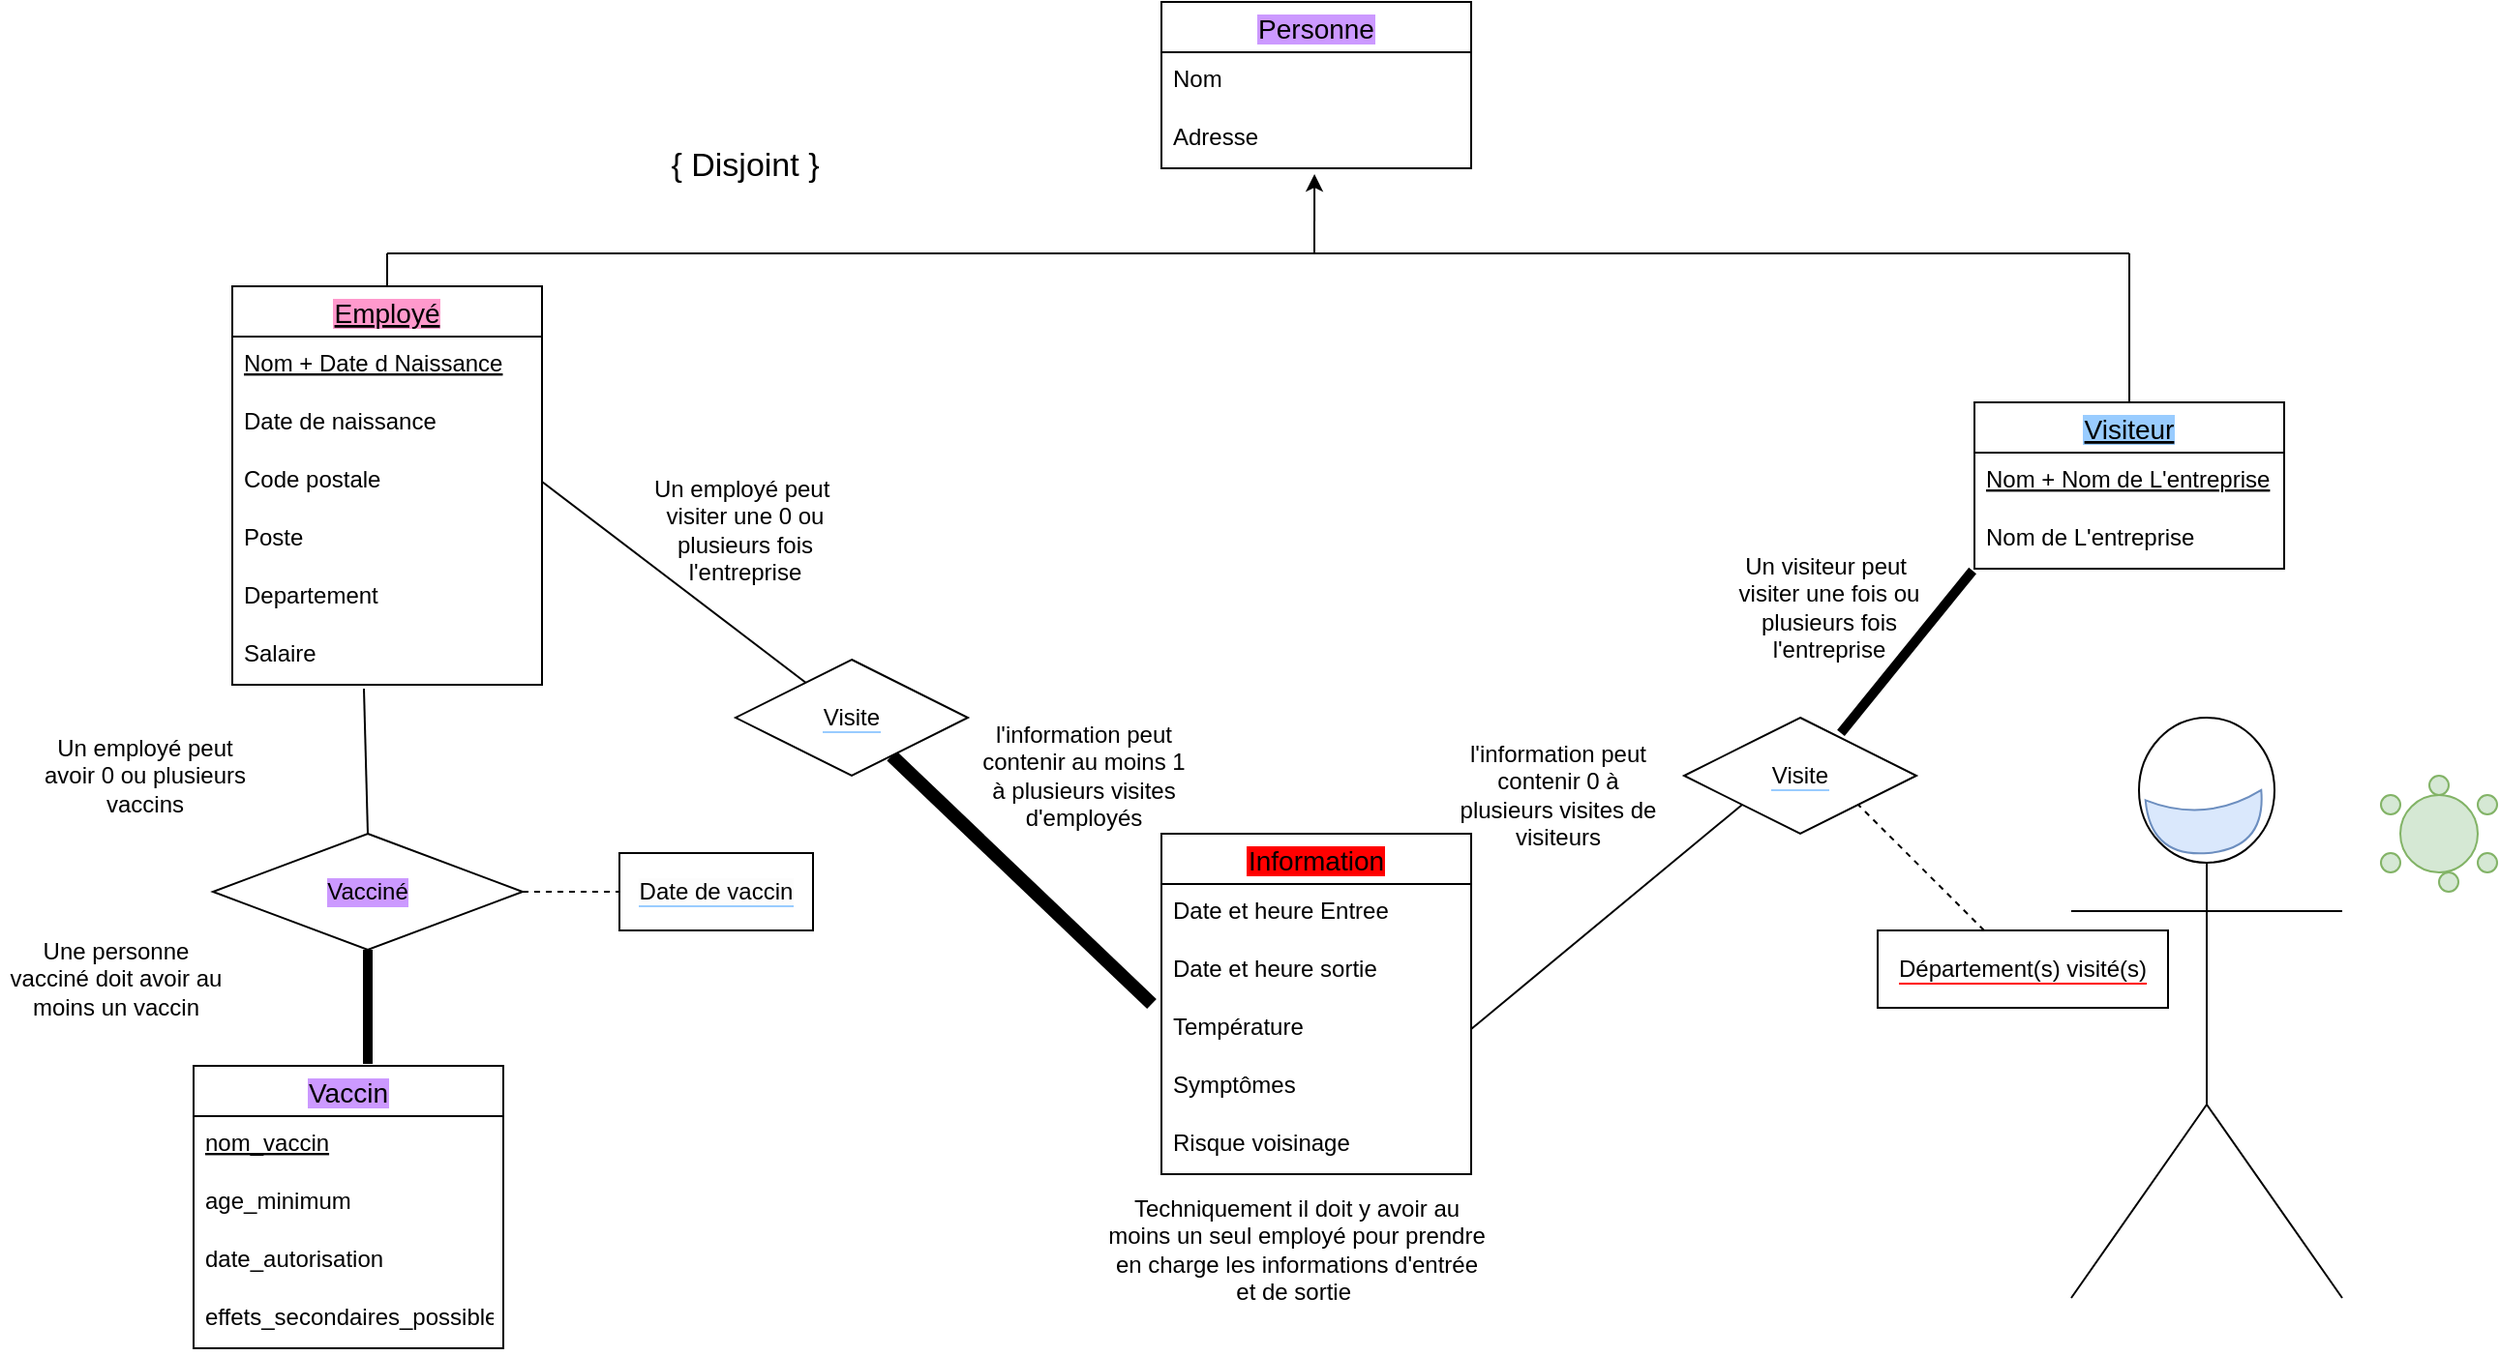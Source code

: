 <mxfile version="14.7.6" type="device"><diagram id="WvNxjCY41KA-6KK9Ivn4" name="Page-1"><mxGraphModel dx="2272" dy="794" grid="1" gridSize="10" guides="1" tooltips="1" connect="1" arrows="1" fold="1" page="1" pageScale="1" pageWidth="850" pageHeight="1100" math="0" shadow="0"><root><mxCell id="0"/><mxCell id="1" parent="0"/><mxCell id="KnEByuKEkVZOlaUtioZc-16" value="" style="endArrow=classic;html=1;entryX=0.494;entryY=1.1;entryDx=0;entryDy=0;entryPerimeter=0;" edge="1" parent="1" target="KnEByuKEkVZOlaUtioZc-78"><mxGeometry width="50" height="50" relative="1" as="geometry"><mxPoint x="489" y="160" as="sourcePoint"/><mxPoint x="425" y="140" as="targetPoint"/></mxGeometry></mxCell><mxCell id="KnEByuKEkVZOlaUtioZc-17" value="" style="endArrow=none;html=1;" edge="1" parent="1"><mxGeometry width="50" height="50" relative="1" as="geometry"><mxPoint x="10" y="160" as="sourcePoint"/><mxPoint x="910" y="160" as="targetPoint"/></mxGeometry></mxCell><mxCell id="KnEByuKEkVZOlaUtioZc-18" value="" style="endArrow=none;html=1;exitX=0.5;exitY=0;exitDx=0;exitDy=0;" edge="1" parent="1" source="KnEByuKEkVZOlaUtioZc-52"><mxGeometry width="50" height="50" relative="1" as="geometry"><mxPoint x="200" y="190" as="sourcePoint"/><mxPoint x="10" y="160" as="targetPoint"/></mxGeometry></mxCell><mxCell id="KnEByuKEkVZOlaUtioZc-20" value="" style="endArrow=none;html=1;exitX=0.5;exitY=0;exitDx=0;exitDy=0;" edge="1" parent="1" source="KnEByuKEkVZOlaUtioZc-80"><mxGeometry width="50" height="50" relative="1" as="geometry"><mxPoint x="640" y="190" as="sourcePoint"/><mxPoint x="910" y="160" as="targetPoint"/></mxGeometry></mxCell><mxCell id="KnEByuKEkVZOlaUtioZc-25" value="Vacciné" style="shape=rhombus;perimeter=rhombusPerimeter;whiteSpace=wrap;html=1;align=center;labelBackgroundColor=#CC99FF;" vertex="1" parent="1"><mxGeometry x="-80" y="460" width="160" height="60" as="geometry"/></mxCell><mxCell id="KnEByuKEkVZOlaUtioZc-29" value="" style="endArrow=none;html=1;strokeWidth=5;entryX=0.5;entryY=1;entryDx=0;entryDy=0;" edge="1" parent="1" target="KnEByuKEkVZOlaUtioZc-25"><mxGeometry width="50" height="50" relative="1" as="geometry"><mxPoint y="579" as="sourcePoint"/><mxPoint x="199.5" y="520" as="targetPoint"/></mxGeometry></mxCell><mxCell id="KnEByuKEkVZOlaUtioZc-36" value="&lt;font style=&quot;font-size: 17px&quot;&gt;{ Disjoint }&lt;/font&gt;" style="text;html=1;strokeColor=none;fillColor=none;align=center;verticalAlign=middle;whiteSpace=wrap;rounded=0;labelBackgroundColor=none;" vertex="1" parent="1"><mxGeometry x="130" y="90" width="130" height="50" as="geometry"/></mxCell><mxCell id="KnEByuKEkVZOlaUtioZc-37" value="Une personne vacciné doit avoir au moins un vaccin" style="text;html=1;strokeColor=none;fillColor=none;align=center;verticalAlign=middle;whiteSpace=wrap;rounded=0;labelBackgroundColor=none;" vertex="1" parent="1"><mxGeometry x="-190" y="510" width="120" height="50" as="geometry"/></mxCell><mxCell id="KnEByuKEkVZOlaUtioZc-38" value="Un employé peut avoir 0 ou plusieurs vaccins" style="text;html=1;strokeColor=none;fillColor=none;align=center;verticalAlign=middle;whiteSpace=wrap;rounded=0;labelBackgroundColor=none;" vertex="1" parent="1"><mxGeometry x="-170" y="410" width="110" height="40" as="geometry"/></mxCell><mxCell id="KnEByuKEkVZOlaUtioZc-52" value="Employé" style="swimlane;fontStyle=4;childLayout=stackLayout;horizontal=1;startSize=26;horizontalStack=0;resizeParent=1;resizeParentMax=0;resizeLast=0;collapsible=1;marginBottom=0;align=center;fontSize=14;labelBackgroundColor=#FF99CC;" vertex="1" parent="1"><mxGeometry x="-70" y="177" width="160" height="206" as="geometry"/></mxCell><mxCell id="KnEByuKEkVZOlaUtioZc-53" value="Nom + Date d Naissance" style="text;strokeColor=none;fillColor=none;spacingLeft=4;spacingRight=4;overflow=hidden;rotatable=0;points=[[0,0.5],[1,0.5]];portConstraint=eastwest;fontSize=12;fontStyle=4" vertex="1" parent="KnEByuKEkVZOlaUtioZc-52"><mxGeometry y="26" width="160" height="30" as="geometry"/></mxCell><mxCell id="KnEByuKEkVZOlaUtioZc-54" value="Date de naissance" style="text;strokeColor=none;fillColor=none;spacingLeft=4;spacingRight=4;overflow=hidden;rotatable=0;points=[[0,0.5],[1,0.5]];portConstraint=eastwest;fontSize=12;" vertex="1" parent="KnEByuKEkVZOlaUtioZc-52"><mxGeometry y="56" width="160" height="30" as="geometry"/></mxCell><mxCell id="KnEByuKEkVZOlaUtioZc-55" value="Code postale" style="text;strokeColor=none;fillColor=none;spacingLeft=4;spacingRight=4;overflow=hidden;rotatable=0;points=[[0,0.5],[1,0.5]];portConstraint=eastwest;fontSize=12;" vertex="1" parent="KnEByuKEkVZOlaUtioZc-52"><mxGeometry y="86" width="160" height="30" as="geometry"/></mxCell><mxCell id="KnEByuKEkVZOlaUtioZc-56" value="Poste" style="text;strokeColor=none;fillColor=none;spacingLeft=4;spacingRight=4;overflow=hidden;rotatable=0;points=[[0,0.5],[1,0.5]];portConstraint=eastwest;fontSize=12;" vertex="1" parent="KnEByuKEkVZOlaUtioZc-52"><mxGeometry y="116" width="160" height="30" as="geometry"/></mxCell><mxCell id="KnEByuKEkVZOlaUtioZc-57" value="Departement" style="text;strokeColor=none;fillColor=none;spacingLeft=4;spacingRight=4;overflow=hidden;rotatable=0;points=[[0,0.5],[1,0.5]];portConstraint=eastwest;fontSize=12;" vertex="1" parent="KnEByuKEkVZOlaUtioZc-52"><mxGeometry y="146" width="160" height="30" as="geometry"/></mxCell><mxCell id="KnEByuKEkVZOlaUtioZc-58" value="Salaire" style="text;strokeColor=none;fillColor=none;spacingLeft=4;spacingRight=4;overflow=hidden;rotatable=0;points=[[0,0.5],[1,0.5]];portConstraint=eastwest;fontSize=12;" vertex="1" parent="KnEByuKEkVZOlaUtioZc-52"><mxGeometry y="176" width="160" height="30" as="geometry"/></mxCell><mxCell id="KnEByuKEkVZOlaUtioZc-76" value="Personne" style="swimlane;fontStyle=0;childLayout=stackLayout;horizontal=1;startSize=26;horizontalStack=0;resizeParent=1;resizeParentMax=0;resizeLast=0;collapsible=1;marginBottom=0;align=center;fontSize=14;labelBackgroundColor=#CC99FF;" vertex="1" parent="1"><mxGeometry x="410" y="30" width="160" height="86" as="geometry"/></mxCell><mxCell id="KnEByuKEkVZOlaUtioZc-77" value="Nom" style="text;strokeColor=none;fillColor=none;spacingLeft=4;spacingRight=4;overflow=hidden;rotatable=0;points=[[0,0.5],[1,0.5]];portConstraint=eastwest;fontSize=12;" vertex="1" parent="KnEByuKEkVZOlaUtioZc-76"><mxGeometry y="26" width="160" height="30" as="geometry"/></mxCell><mxCell id="KnEByuKEkVZOlaUtioZc-78" value="Adresse" style="text;strokeColor=none;fillColor=none;spacingLeft=4;spacingRight=4;overflow=hidden;rotatable=0;points=[[0,0.5],[1,0.5]];portConstraint=eastwest;fontSize=12;" vertex="1" parent="KnEByuKEkVZOlaUtioZc-76"><mxGeometry y="56" width="160" height="30" as="geometry"/></mxCell><mxCell id="KnEByuKEkVZOlaUtioZc-80" value="Visiteur" style="swimlane;fontStyle=4;childLayout=stackLayout;horizontal=1;startSize=26;horizontalStack=0;resizeParent=1;resizeParentMax=0;resizeLast=0;collapsible=1;marginBottom=0;align=center;fontSize=14;labelBackgroundColor=#99CCFF;" vertex="1" parent="1"><mxGeometry x="830" y="237" width="160" height="86" as="geometry"/></mxCell><mxCell id="KnEByuKEkVZOlaUtioZc-81" value="Nom + Nom de L'entreprise" style="text;strokeColor=none;fillColor=none;spacingLeft=4;spacingRight=4;overflow=hidden;rotatable=0;points=[[0,0.5],[1,0.5]];portConstraint=eastwest;fontSize=12;fontStyle=4" vertex="1" parent="KnEByuKEkVZOlaUtioZc-80"><mxGeometry y="26" width="160" height="30" as="geometry"/></mxCell><mxCell id="KnEByuKEkVZOlaUtioZc-93" value="Nom de L'entreprise" style="text;strokeColor=none;fillColor=none;spacingLeft=4;spacingRight=4;overflow=hidden;rotatable=0;points=[[0,0.5],[1,0.5]];portConstraint=eastwest;fontSize=12;" vertex="1" parent="KnEByuKEkVZOlaUtioZc-80"><mxGeometry y="56" width="160" height="30" as="geometry"/></mxCell><mxCell id="KnEByuKEkVZOlaUtioZc-84" value="Vaccin" style="swimlane;fontStyle=0;childLayout=stackLayout;horizontal=1;startSize=26;horizontalStack=0;resizeParent=1;resizeParentMax=0;resizeLast=0;collapsible=1;marginBottom=0;align=center;fontSize=14;labelBackgroundColor=#CC99FF;" vertex="1" parent="1"><mxGeometry x="-90" y="580" width="160" height="146" as="geometry"/></mxCell><mxCell id="KnEByuKEkVZOlaUtioZc-85" value="nom_vaccin" style="text;strokeColor=none;fillColor=none;spacingLeft=4;spacingRight=4;overflow=hidden;rotatable=0;points=[[0,0.5],[1,0.5]];portConstraint=eastwest;fontSize=12;fontStyle=4" vertex="1" parent="KnEByuKEkVZOlaUtioZc-84"><mxGeometry y="26" width="160" height="30" as="geometry"/></mxCell><mxCell id="KnEByuKEkVZOlaUtioZc-86" value="age_minimum" style="text;strokeColor=none;fillColor=none;spacingLeft=4;spacingRight=4;overflow=hidden;rotatable=0;points=[[0,0.5],[1,0.5]];portConstraint=eastwest;fontSize=12;" vertex="1" parent="KnEByuKEkVZOlaUtioZc-84"><mxGeometry y="56" width="160" height="30" as="geometry"/></mxCell><mxCell id="KnEByuKEkVZOlaUtioZc-87" value="date_autorisation" style="text;strokeColor=none;fillColor=none;spacingLeft=4;spacingRight=4;overflow=hidden;rotatable=0;points=[[0,0.5],[1,0.5]];portConstraint=eastwest;fontSize=12;" vertex="1" parent="KnEByuKEkVZOlaUtioZc-84"><mxGeometry y="86" width="160" height="30" as="geometry"/></mxCell><mxCell id="KnEByuKEkVZOlaUtioZc-88" value="effets_secondaires_possibles" style="text;strokeColor=none;fillColor=none;spacingLeft=4;spacingRight=4;overflow=hidden;rotatable=0;points=[[0,0.5],[1,0.5]];portConstraint=eastwest;fontSize=12;" vertex="1" parent="KnEByuKEkVZOlaUtioZc-84"><mxGeometry y="116" width="160" height="30" as="geometry"/></mxCell><mxCell id="KnEByuKEkVZOlaUtioZc-91" value="&lt;span style=&quot;background-color: rgb(252 , 252 , 252)&quot;&gt;Date de vaccin&lt;/span&gt;" style="whiteSpace=wrap;html=1;align=center;labelBackgroundColor=#99CCFF;" vertex="1" parent="1"><mxGeometry x="130" y="470" width="100" height="40" as="geometry"/></mxCell><mxCell id="KnEByuKEkVZOlaUtioZc-94" value="Information" style="swimlane;fontStyle=0;childLayout=stackLayout;horizontal=1;startSize=26;horizontalStack=0;resizeParent=1;resizeParentMax=0;resizeLast=0;collapsible=1;marginBottom=0;align=center;fontSize=14;labelBackgroundColor=#FF0000;" vertex="1" parent="1"><mxGeometry x="410" y="460" width="160" height="176" as="geometry"/></mxCell><mxCell id="KnEByuKEkVZOlaUtioZc-95" value="Date et heure Entree" style="text;strokeColor=none;fillColor=none;spacingLeft=4;spacingRight=4;overflow=hidden;rotatable=0;points=[[0,0.5],[1,0.5]];portConstraint=eastwest;fontSize=12;" vertex="1" parent="KnEByuKEkVZOlaUtioZc-94"><mxGeometry y="26" width="160" height="30" as="geometry"/></mxCell><mxCell id="KnEByuKEkVZOlaUtioZc-96" value="Date et heure sortie" style="text;strokeColor=none;fillColor=none;spacingLeft=4;spacingRight=4;overflow=hidden;rotatable=0;points=[[0,0.5],[1,0.5]];portConstraint=eastwest;fontSize=12;" vertex="1" parent="KnEByuKEkVZOlaUtioZc-94"><mxGeometry y="56" width="160" height="30" as="geometry"/></mxCell><mxCell id="KnEByuKEkVZOlaUtioZc-113" value="" style="endArrow=none;html=1;endSize=7;strokeWidth=7;" edge="1" parent="KnEByuKEkVZOlaUtioZc-94" target="KnEByuKEkVZOlaUtioZc-103"><mxGeometry width="50" height="50" relative="1" as="geometry"><mxPoint x="-5" y="88" as="sourcePoint"/><mxPoint x="45" y="46" as="targetPoint"/></mxGeometry></mxCell><mxCell id="KnEByuKEkVZOlaUtioZc-97" value="Température" style="text;strokeColor=none;fillColor=none;spacingLeft=4;spacingRight=4;overflow=hidden;rotatable=0;points=[[0,0.5],[1,0.5]];portConstraint=eastwest;fontSize=12;" vertex="1" parent="KnEByuKEkVZOlaUtioZc-94"><mxGeometry y="86" width="160" height="30" as="geometry"/></mxCell><mxCell id="KnEByuKEkVZOlaUtioZc-98" value="Symptômes" style="text;strokeColor=none;fillColor=none;spacingLeft=4;spacingRight=4;overflow=hidden;rotatable=0;points=[[0,0.5],[1,0.5]];portConstraint=eastwest;fontSize=12;" vertex="1" parent="KnEByuKEkVZOlaUtioZc-94"><mxGeometry y="116" width="160" height="30" as="geometry"/></mxCell><mxCell id="KnEByuKEkVZOlaUtioZc-99" value="Risque voisinage" style="text;strokeColor=none;fillColor=none;spacingLeft=4;spacingRight=4;overflow=hidden;rotatable=0;points=[[0,0.5],[1,0.5]];portConstraint=eastwest;fontSize=12;" vertex="1" parent="KnEByuKEkVZOlaUtioZc-94"><mxGeometry y="146" width="160" height="30" as="geometry"/></mxCell><mxCell id="KnEByuKEkVZOlaUtioZc-101" value="&lt;span style=&quot;background-color: rgb(255 , 255 , 255)&quot;&gt;Visite&lt;/span&gt;" style="shape=rhombus;perimeter=rhombusPerimeter;whiteSpace=wrap;html=1;align=center;labelBackgroundColor=#99CCFF;" vertex="1" parent="1"><mxGeometry x="680" y="400" width="120" height="60" as="geometry"/></mxCell><mxCell id="KnEByuKEkVZOlaUtioZc-103" value="&lt;span style=&quot;background-color: rgb(255 , 255 , 255)&quot;&gt;Visite&lt;/span&gt;" style="shape=rhombus;perimeter=rhombusPerimeter;whiteSpace=wrap;html=1;align=center;labelBackgroundColor=#99CCFF;" vertex="1" parent="1"><mxGeometry x="190" y="370" width="120" height="60" as="geometry"/></mxCell><mxCell id="KnEByuKEkVZOlaUtioZc-107" value="" style="endArrow=none;html=1;endSize=7;strokeWidth=5;entryX=-0.006;entryY=1.033;entryDx=0;entryDy=0;exitX=0.675;exitY=0.133;exitDx=0;exitDy=0;exitPerimeter=0;entryPerimeter=0;" edge="1" parent="1" source="KnEByuKEkVZOlaUtioZc-101" target="KnEByuKEkVZOlaUtioZc-93"><mxGeometry width="50" height="50" relative="1" as="geometry"><mxPoint x="720" y="323" as="sourcePoint"/><mxPoint x="770" y="273" as="targetPoint"/></mxGeometry></mxCell><mxCell id="KnEByuKEkVZOlaUtioZc-108" value="" style="endArrow=none;html=1;endSize=7;strokeWidth=1;entryX=0;entryY=1;entryDx=0;entryDy=0;exitX=1;exitY=0.5;exitDx=0;exitDy=0;" edge="1" parent="1" source="KnEByuKEkVZOlaUtioZc-97" target="KnEByuKEkVZOlaUtioZc-101"><mxGeometry width="50" height="50" relative="1" as="geometry"><mxPoint x="540" y="450" as="sourcePoint"/><mxPoint x="590" y="400" as="targetPoint"/></mxGeometry></mxCell><mxCell id="KnEByuKEkVZOlaUtioZc-111" value="" style="endArrow=none;html=1;endSize=7;strokeWidth=1;entryX=1;entryY=0.5;entryDx=0;entryDy=0;" edge="1" parent="1" source="KnEByuKEkVZOlaUtioZc-103" target="KnEByuKEkVZOlaUtioZc-55"><mxGeometry width="50" height="50" relative="1" as="geometry"><mxPoint x="194.5" y="320" as="sourcePoint"/><mxPoint x="194.5" y="270" as="targetPoint"/></mxGeometry></mxCell><mxCell id="KnEByuKEkVZOlaUtioZc-112" value="" style="endArrow=none;html=1;endSize=7;strokeWidth=1;entryX=0.425;entryY=1.067;entryDx=0;entryDy=0;entryPerimeter=0;" edge="1" parent="1" target="KnEByuKEkVZOlaUtioZc-58"><mxGeometry width="50" height="50" relative="1" as="geometry"><mxPoint y="460" as="sourcePoint"/><mxPoint y="380" as="targetPoint"/></mxGeometry></mxCell><mxCell id="KnEByuKEkVZOlaUtioZc-115" value="Un visiteur peut&amp;nbsp; visiter une fois ou plusieurs fois l'entreprise" style="text;html=1;strokeColor=none;fillColor=none;align=center;verticalAlign=middle;whiteSpace=wrap;rounded=0;labelBackgroundColor=none;" vertex="1" parent="1"><mxGeometry x="700" y="323" width="110" height="40" as="geometry"/></mxCell><mxCell id="KnEByuKEkVZOlaUtioZc-117" value="Un employé peut&amp;nbsp; visiter une 0 ou plusieurs fois l'entreprise" style="text;html=1;strokeColor=none;fillColor=none;align=center;verticalAlign=middle;whiteSpace=wrap;rounded=0;labelBackgroundColor=none;" vertex="1" parent="1"><mxGeometry x="140" y="283" width="110" height="40" as="geometry"/></mxCell><mxCell id="KnEByuKEkVZOlaUtioZc-119" value="l'information peut contenir au moins 1 à plusieurs visites d'employés" style="text;html=1;strokeColor=none;fillColor=none;align=center;verticalAlign=middle;whiteSpace=wrap;rounded=0;labelBackgroundColor=none;" vertex="1" parent="1"><mxGeometry x="315" y="410" width="110" height="40" as="geometry"/></mxCell><mxCell id="KnEByuKEkVZOlaUtioZc-121" value="Techniquement il doit y avoir au moins un seul employé pour prendre en charge les informations d'entrée et de sortie&amp;nbsp;" style="text;html=1;strokeColor=none;fillColor=none;align=center;verticalAlign=middle;whiteSpace=wrap;rounded=0;labelBackgroundColor=none;" vertex="1" parent="1"><mxGeometry x="380" y="640" width="200" height="70" as="geometry"/></mxCell><mxCell id="KnEByuKEkVZOlaUtioZc-122" value="l'information peut contenir 0 à plusieurs visites de visiteurs" style="text;html=1;strokeColor=none;fillColor=none;align=center;verticalAlign=middle;whiteSpace=wrap;rounded=0;labelBackgroundColor=none;" vertex="1" parent="1"><mxGeometry x="560" y="410" width="110" height="60" as="geometry"/></mxCell><mxCell id="KnEByuKEkVZOlaUtioZc-125" value="" style="shape=umlActor;verticalLabelPosition=bottom;verticalAlign=top;html=1;outlineConnect=0;labelBackgroundColor=#FF0000;" vertex="1" parent="1"><mxGeometry x="880" y="400" width="140" height="300" as="geometry"/></mxCell><mxCell id="KnEByuKEkVZOlaUtioZc-126" value="" style="ellipse;whiteSpace=wrap;html=1;aspect=fixed;labelBackgroundColor=#FF0000;fillColor=#d5e8d4;strokeColor=#82b366;" vertex="1" parent="1"><mxGeometry x="1050" y="440" width="40" height="40" as="geometry"/></mxCell><mxCell id="KnEByuKEkVZOlaUtioZc-127" value="" style="ellipse;whiteSpace=wrap;html=1;aspect=fixed;labelBackgroundColor=#FF0000;fillColor=#d5e8d4;strokeColor=#82b366;" vertex="1" parent="1"><mxGeometry x="1090" y="440" width="10" height="10" as="geometry"/></mxCell><mxCell id="KnEByuKEkVZOlaUtioZc-128" value="" style="ellipse;whiteSpace=wrap;html=1;aspect=fixed;labelBackgroundColor=#FF0000;fillColor=#d5e8d4;strokeColor=#82b366;" vertex="1" parent="1"><mxGeometry x="1090" y="470" width="10" height="10" as="geometry"/></mxCell><mxCell id="KnEByuKEkVZOlaUtioZc-129" value="" style="ellipse;whiteSpace=wrap;html=1;aspect=fixed;labelBackgroundColor=#FF0000;fillColor=#d5e8d4;strokeColor=#82b366;" vertex="1" parent="1"><mxGeometry x="1070" y="480" width="10" height="10" as="geometry"/></mxCell><mxCell id="KnEByuKEkVZOlaUtioZc-130" value="" style="ellipse;whiteSpace=wrap;html=1;aspect=fixed;labelBackgroundColor=#FF0000;fillColor=#d5e8d4;strokeColor=#82b366;" vertex="1" parent="1"><mxGeometry x="1040" y="470" width="10" height="10" as="geometry"/></mxCell><mxCell id="KnEByuKEkVZOlaUtioZc-131" value="" style="ellipse;whiteSpace=wrap;html=1;aspect=fixed;labelBackgroundColor=#FF0000;fillColor=#d5e8d4;strokeColor=#82b366;" vertex="1" parent="1"><mxGeometry x="1040" y="440" width="10" height="10" as="geometry"/></mxCell><mxCell id="KnEByuKEkVZOlaUtioZc-132" value="" style="ellipse;whiteSpace=wrap;html=1;aspect=fixed;labelBackgroundColor=#FF0000;fillColor=#d5e8d4;strokeColor=#82b366;" vertex="1" parent="1"><mxGeometry x="1065" y="430" width="10" height="10" as="geometry"/></mxCell><mxCell id="KnEByuKEkVZOlaUtioZc-135" value="" style="shape=xor;whiteSpace=wrap;html=1;labelBackgroundColor=#FF0000;rotation=85;fillColor=#dae8fc;strokeColor=#6c8ebf;" vertex="1" parent="1"><mxGeometry x="934.56" y="425.02" width="30" height="60" as="geometry"/></mxCell><mxCell id="KnEByuKEkVZOlaUtioZc-137" value="&lt;span style=&quot;background-color: rgb(255 , 255 , 255)&quot;&gt;Département(s) visité(s)&lt;/span&gt;" style="whiteSpace=wrap;html=1;align=center;labelBackgroundColor=#FF0000;" vertex="1" parent="1"><mxGeometry x="780" y="510" width="150" height="40" as="geometry"/></mxCell><mxCell id="KnEByuKEkVZOlaUtioZc-138" value="" style="endArrow=none;dashed=1;html=1;endSize=7;strokeWidth=1;entryX=1;entryY=1;entryDx=0;entryDy=0;" edge="1" parent="1" source="KnEByuKEkVZOlaUtioZc-137" target="KnEByuKEkVZOlaUtioZc-101"><mxGeometry width="50" height="50" relative="1" as="geometry"><mxPoint x="730" y="490" as="sourcePoint"/><mxPoint x="780" y="440" as="targetPoint"/></mxGeometry></mxCell><mxCell id="KnEByuKEkVZOlaUtioZc-140" value="" style="endArrow=none;dashed=1;html=1;endSize=7;strokeWidth=1;entryX=0;entryY=0.5;entryDx=0;entryDy=0;" edge="1" parent="1" target="KnEByuKEkVZOlaUtioZc-91"><mxGeometry width="50" height="50" relative="1" as="geometry"><mxPoint x="80" y="490" as="sourcePoint"/><mxPoint x="130" y="440" as="targetPoint"/></mxGeometry></mxCell></root></mxGraphModel></diagram></mxfile>